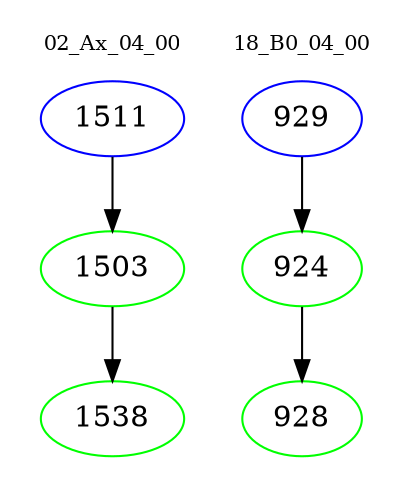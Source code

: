 digraph{
subgraph cluster_0 {
color = white
label = "02_Ax_04_00";
fontsize=10;
T0_1511 [label="1511", color="blue"]
T0_1511 -> T0_1503 [color="black"]
T0_1503 [label="1503", color="green"]
T0_1503 -> T0_1538 [color="black"]
T0_1538 [label="1538", color="green"]
}
subgraph cluster_1 {
color = white
label = "18_B0_04_00";
fontsize=10;
T1_929 [label="929", color="blue"]
T1_929 -> T1_924 [color="black"]
T1_924 [label="924", color="green"]
T1_924 -> T1_928 [color="black"]
T1_928 [label="928", color="green"]
}
}
